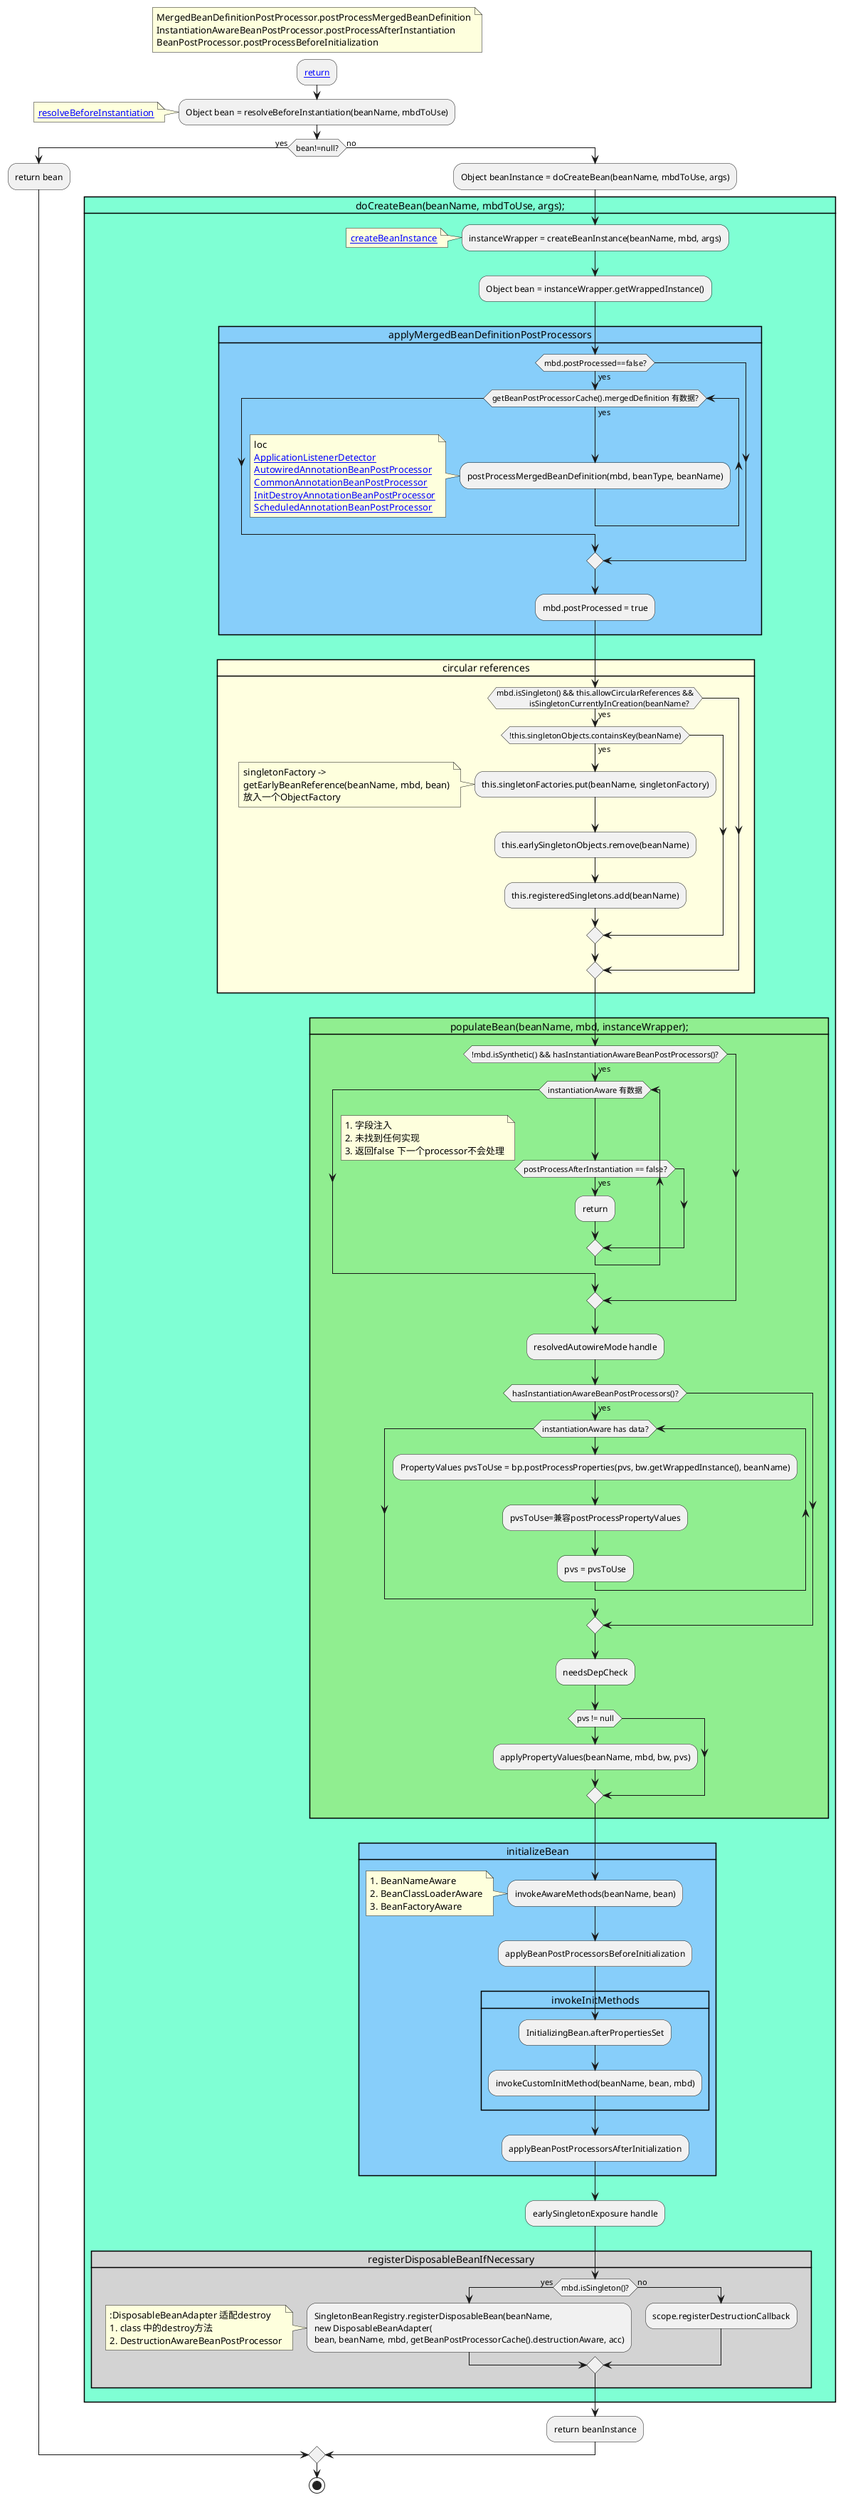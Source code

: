 @startuml
'https://plantuml.com/class-diagram

floating note
    MergedBeanDefinitionPostProcessor.postProcessMergedBeanDefinition
    InstantiationAwareBeanPostProcessor.postProcessAfterInstantiation
    BeanPostProcessor.postProcessBeforeInitialization
end note

:[[000_doGetBean.puml return]];
:Object bean = resolveBeforeInstantiation(beanName, mbdToUse);
note
[[./001_resolveBeforeInstantiation.puml resolveBeforeInstantiation]]
end note
if (bean!=null?) is (yes) then
    :return bean;
else (no)
    :Object beanInstance = doCreateBean(beanName, mbdToUse, args);

    card #Aquamarine "doCreateBean(beanName, mbdToUse, args);" {
        :instanceWrapper = createBeanInstance(beanName, mbd, args);
        note
        [[./003_createBeanInstance.puml createBeanInstance]]
        end note
        :Object bean = instanceWrapper.getWrappedInstance();
        card #lightskyblue "applyMergedBeanDefinitionPostProcessors" {
            if (mbd.postProcessed==false?) is (yes) then
                while (getBeanPostProcessorCache().mergedDefinition 有数据?) is (yes)
                    :postProcessMergedBeanDefinition(mbd, beanType, beanName);
                    note
                    loc
                    [[../clz/BeanPostProcessor.puml ApplicationListenerDetector]]
                    [[../clz/BeanPostProcessor.puml AutowiredAnnotationBeanPostProcessor]]
                    [[../clz/BeanPostProcessor.puml CommonAnnotationBeanPostProcessor]]
                    [[../clz/BeanPostProcessor.puml InitDestroyAnnotationBeanPostProcessor]]
                    [[../clz/BeanPostProcessor.puml ScheduledAnnotationBeanPostProcessor]]
                    end note
                endwhile
            endif
                :mbd.postProcessed = true;
        }
        card #LightYellow "circular references" {
            if (mbd.isSingleton() && this.allowCircularReferences &&
                isSingletonCurrentlyInCreation(beanName?) then (yes)
                if (!this.singletonObjects.containsKey(beanName)) then (yes)
                    :this.singletonFactories.put(beanName, singletonFactory);
                    note
                    singletonFactory ->
                    getEarlyBeanReference(beanName, mbd, bean)
                    放入一个ObjectFactory
                    end note
                    :this.earlySingletonObjects.remove(beanName);
                    :this.registeredSingletons.add(beanName);
                endif

            endif
        }
        card #lightgreen "populateBean(beanName, mbd, instanceWrapper);" {
            if (!mbd.isSynthetic() && hasInstantiationAwareBeanPostProcessors()?) is (yes) then
               while(instantiationAware 有数据)
                    if (postProcessAfterInstantiation == false?) is (yes) then
                        :return;
                    endif
                endwhile
                note
                    #字段注入
                    #未找到任何实现
                    #返回false 下一个processor不会处理
                end note
            endif
            :resolvedAutowireMode handle;
            if (hasInstantiationAwareBeanPostProcessors()?) is (yes) then
              while (instantiationAware has data?)
                :PropertyValues pvsToUse = bp.postProcessProperties(pvs, bw.getWrappedInstance(), beanName);
                :pvsToUse=兼容postProcessPropertyValues;
                :pvs = pvsToUse;
              endwhile
            endif
            :needsDepCheck;
            if (pvs != null)
                :applyPropertyValues(beanName, mbd, bw, pvs);
            endif
        }
        card #lightskyblue initializeBean {
            :invokeAwareMethods(beanName, bean);
            note
            #BeanNameAware
            #BeanClassLoaderAware
            #BeanFactoryAware
            end note
            :applyBeanPostProcessorsBeforeInitialization;
            card invokeInitMethods {
                :InitializingBean.afterPropertiesSet;
                :invokeCustomInitMethod(beanName, bean, mbd);
            }
            :applyBeanPostProcessorsAfterInitialization;
        }
        :earlySingletonExposure handle;
        card #LightGray registerDisposableBeanIfNecessary{
            if (mbd.isSingleton()?) is (yes) then
             :SingletonBeanRegistry.registerDisposableBean(beanName,
             new DisposableBeanAdapter(
             bean, beanName, mbd, getBeanPostProcessorCache().destructionAware, acc);
             note
                 :DisposableBeanAdapter 适配destroy
                 #class 中的destroy方法
                 #DestructionAwareBeanPostProcessor
             end note
            else (no)
              :scope.registerDestructionCallback;
            endif


        }



    }


    :return beanInstance;
endif
stop

@enduml